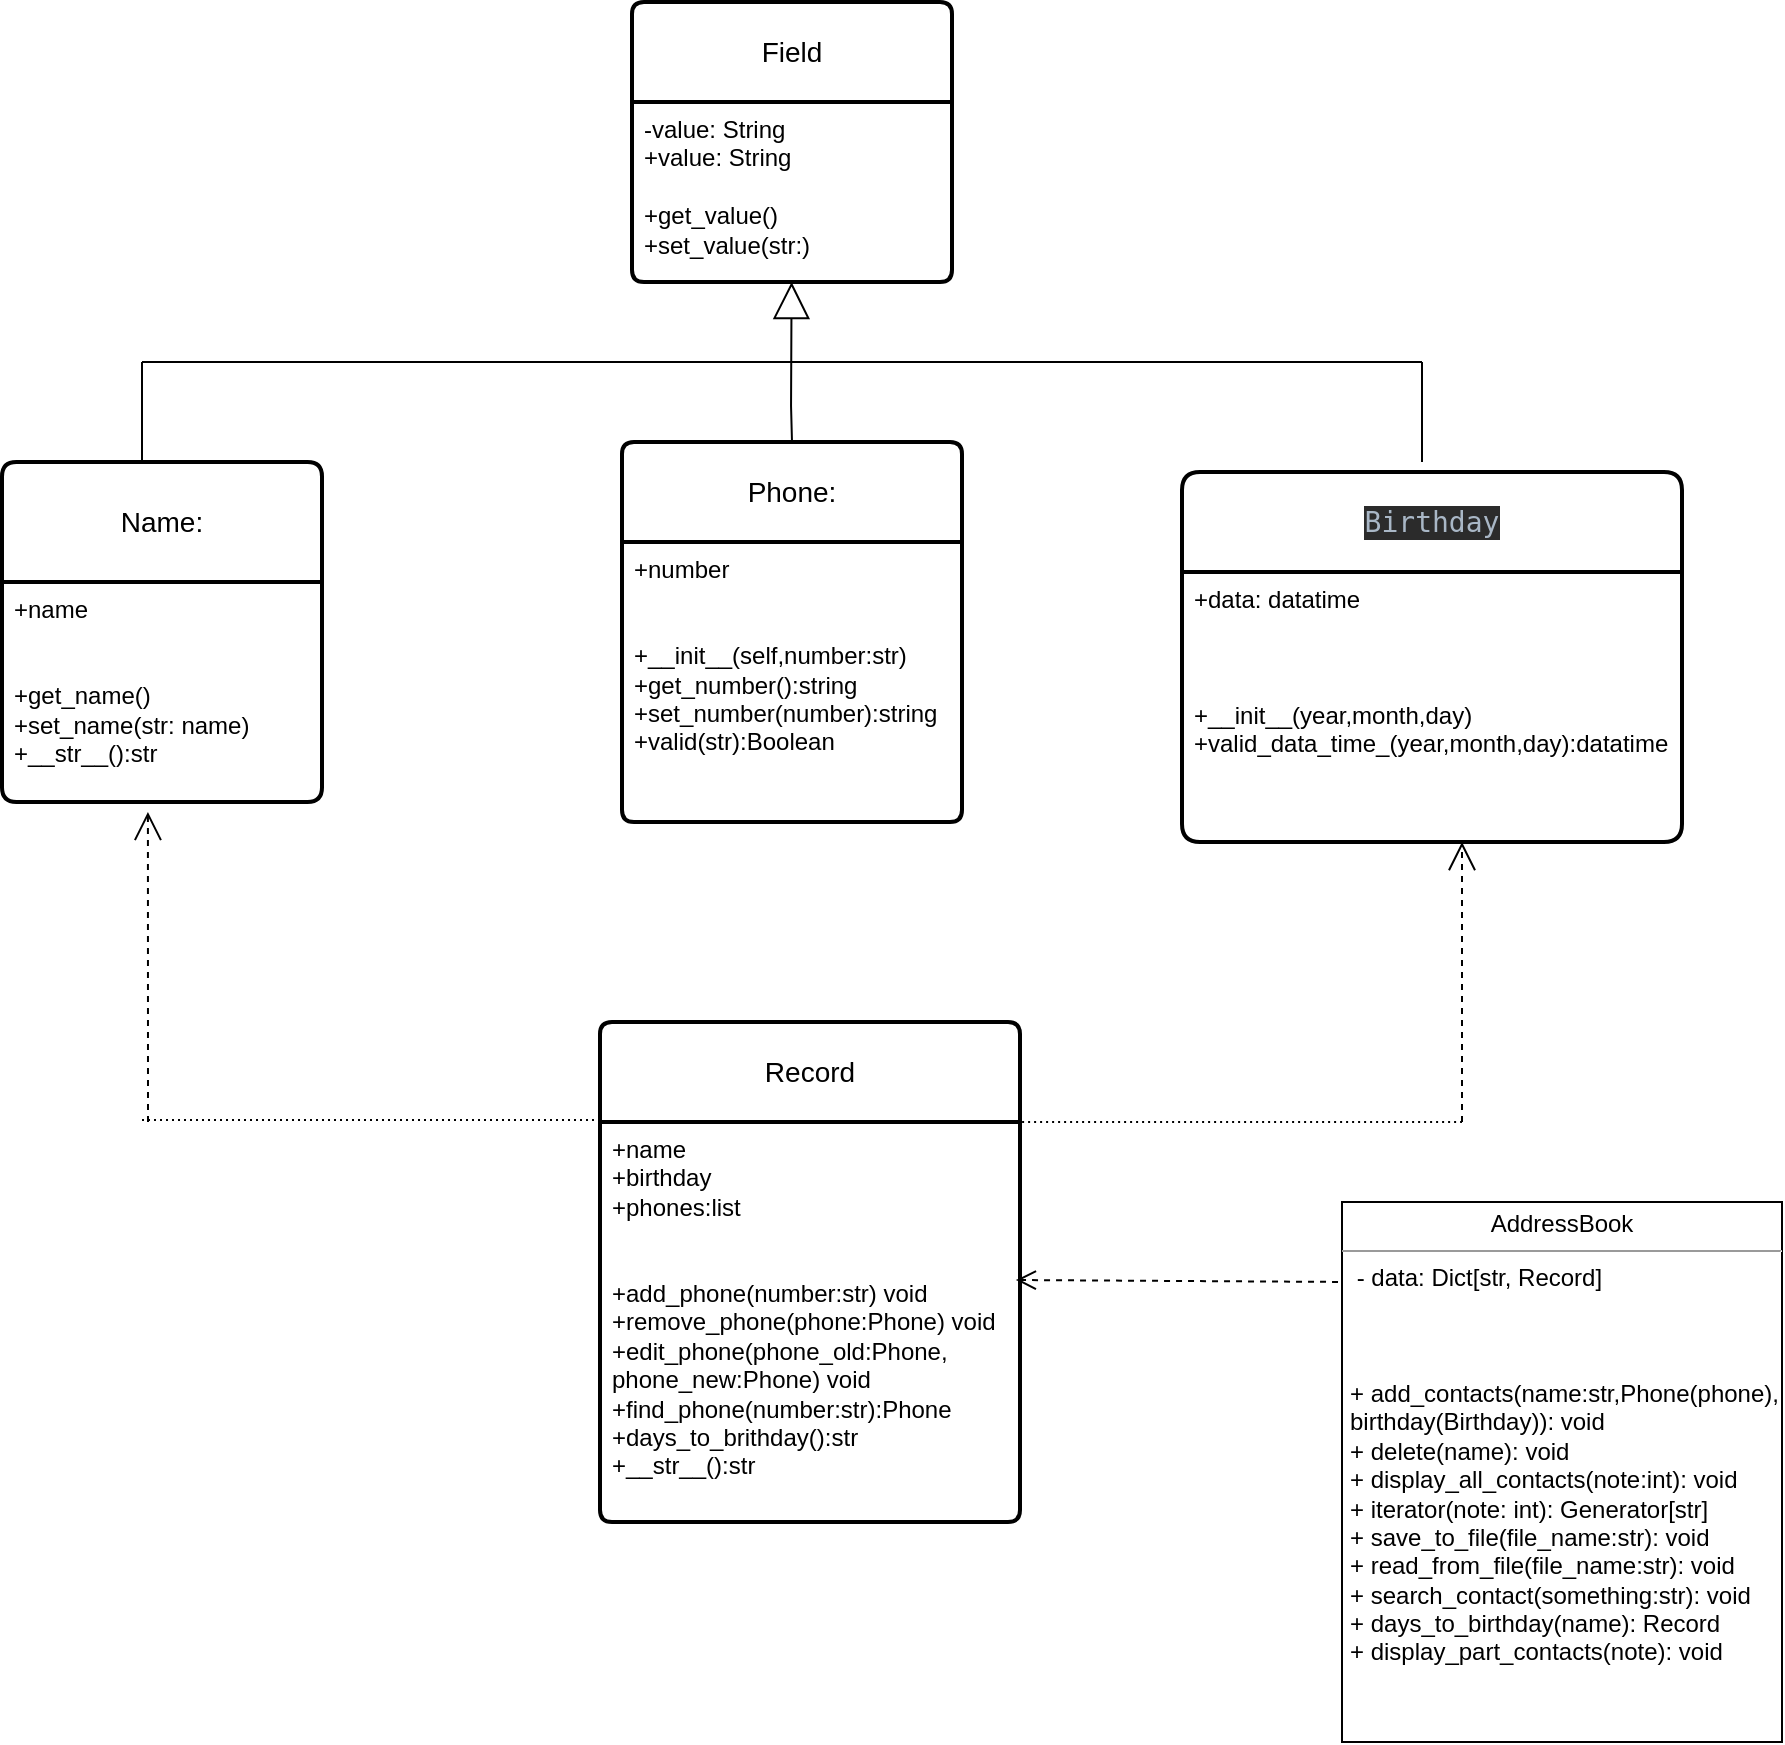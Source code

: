 <mxfile version="22.1.4" type="github">
  <diagram name="Страница — 1" id="X3VeIbHIuKRe2wRQN4YN">
    <mxGraphModel dx="1393" dy="1935" grid="1" gridSize="10" guides="1" tooltips="1" connect="1" arrows="1" fold="1" page="1" pageScale="1" pageWidth="827" pageHeight="1169" math="0" shadow="0">
      <root>
        <mxCell id="0" />
        <mxCell id="1" parent="0" />
        <mxCell id="3DfxgjzltcPAwWGVboJJ-14" value="Field" style="swimlane;childLayout=stackLayout;horizontal=1;startSize=50;horizontalStack=0;rounded=1;fontSize=14;fontStyle=0;strokeWidth=2;resizeParent=0;resizeLast=1;shadow=0;dashed=0;align=center;arcSize=4;whiteSpace=wrap;html=1;" parent="1" vertex="1">
          <mxGeometry x="325" y="-100" width="160" height="140" as="geometry" />
        </mxCell>
        <mxCell id="3DfxgjzltcPAwWGVboJJ-15" value="-value: String&lt;br&gt;+value: String&lt;br&gt;&lt;br&gt;+get_value()&lt;br&gt;+set_value(str:)&amp;nbsp;" style="align=left;strokeColor=none;fillColor=none;spacingLeft=4;fontSize=12;verticalAlign=top;resizable=0;rotatable=0;part=1;html=1;" parent="3DfxgjzltcPAwWGVboJJ-14" vertex="1">
          <mxGeometry y="50" width="160" height="90" as="geometry" />
        </mxCell>
        <mxCell id="3DfxgjzltcPAwWGVboJJ-20" value="Name:" style="swimlane;childLayout=stackLayout;horizontal=1;startSize=60;horizontalStack=0;rounded=1;fontSize=14;fontStyle=0;strokeWidth=2;resizeParent=0;resizeLast=1;shadow=0;dashed=0;align=center;arcSize=4;whiteSpace=wrap;html=1;" parent="1" vertex="1">
          <mxGeometry x="10" y="130" width="160" height="170" as="geometry" />
        </mxCell>
        <mxCell id="3DfxgjzltcPAwWGVboJJ-21" value="+name&lt;br&gt;&lt;br&gt;&lt;br&gt;+get_name()&lt;br&gt;+set_name(str: name)&lt;br&gt;+__str__():str" style="align=left;strokeColor=none;fillColor=none;spacingLeft=4;fontSize=12;verticalAlign=top;resizable=0;rotatable=0;part=1;html=1;" parent="3DfxgjzltcPAwWGVboJJ-20" vertex="1">
          <mxGeometry y="60" width="160" height="110" as="geometry" />
        </mxCell>
        <mxCell id="3DfxgjzltcPAwWGVboJJ-22" value="Phone:" style="swimlane;childLayout=stackLayout;horizontal=1;startSize=50;horizontalStack=0;rounded=1;fontSize=14;fontStyle=0;strokeWidth=2;resizeParent=0;resizeLast=1;shadow=0;dashed=0;align=center;arcSize=4;whiteSpace=wrap;html=1;" parent="1" vertex="1">
          <mxGeometry x="320" y="120" width="170" height="190" as="geometry" />
        </mxCell>
        <mxCell id="3DfxgjzltcPAwWGVboJJ-23" value="+number&lt;br&gt;&lt;br&gt;&lt;br&gt;+__init__(self,number:str)&lt;br&gt;+get_number():string&lt;br&gt;+set_number(number):string&lt;br&gt;+valid(str):Boolean" style="align=left;strokeColor=none;fillColor=none;spacingLeft=4;fontSize=12;verticalAlign=top;resizable=0;rotatable=0;part=1;html=1;" parent="3DfxgjzltcPAwWGVboJJ-22" vertex="1">
          <mxGeometry y="50" width="170" height="140" as="geometry" />
        </mxCell>
        <mxCell id="3DfxgjzltcPAwWGVboJJ-24" value="&lt;pre style=&quot;background-color:#2b2b2b;color:#a9b7c6;font-family:&#39;JetBrains Mono&#39;,monospace;font-size:11,3pt;&quot;&gt;Birthday&lt;/pre&gt;" style="swimlane;childLayout=stackLayout;horizontal=1;startSize=50;horizontalStack=0;rounded=1;fontSize=14;fontStyle=0;strokeWidth=2;resizeParent=0;resizeLast=1;shadow=0;dashed=0;align=center;arcSize=6;whiteSpace=wrap;html=1;strokeColor=#000000;" parent="1" vertex="1">
          <mxGeometry x="600" y="135" width="250" height="185" as="geometry" />
        </mxCell>
        <mxCell id="D8KGjn5NtqB0nxPr30d0-5" value="+data: datatime&lt;br&gt;&lt;br&gt;&lt;br&gt;&lt;br&gt;+__init__(year,month,day)&lt;br&gt;+valid_data_time_(year,month,day):datatime" style="align=left;strokeColor=none;fillColor=none;spacingLeft=4;fontSize=12;verticalAlign=top;resizable=0;rotatable=0;part=1;html=1;" parent="3DfxgjzltcPAwWGVboJJ-24" vertex="1">
          <mxGeometry y="50" width="250" height="135" as="geometry" />
        </mxCell>
        <mxCell id="sjK6yC8xb2U0CJzyWR12-1" value="Record" style="swimlane;childLayout=stackLayout;horizontal=1;startSize=50;horizontalStack=0;rounded=1;fontSize=14;fontStyle=0;strokeWidth=2;resizeParent=0;resizeLast=1;shadow=0;dashed=0;align=center;arcSize=4;whiteSpace=wrap;html=1;" parent="1" vertex="1">
          <mxGeometry x="309" y="410" width="210" height="250" as="geometry" />
        </mxCell>
        <mxCell id="sjK6yC8xb2U0CJzyWR12-2" value="+name&lt;br&gt;+birthday&lt;br&gt;+phones:list&lt;br&gt;&lt;br&gt;&lt;br&gt;+add_phone(number:str) void&lt;br&gt;+remove_phone(phone:Phone) void&lt;br&gt;+edit_phone(phone_old:Phone,&lt;br&gt;phone_new:Phone) void&lt;br&gt;+find_phone(number:str):Phone&lt;br&gt;+days_to_brithday():str&lt;br&gt;+__str__():str" style="align=left;strokeColor=none;fillColor=none;spacingLeft=4;fontSize=12;verticalAlign=top;resizable=0;rotatable=0;part=1;html=1;" parent="sjK6yC8xb2U0CJzyWR12-1" vertex="1">
          <mxGeometry y="50" width="210" height="200" as="geometry" />
        </mxCell>
        <mxCell id="dScdEsddfQJycuSrdLZz-14" value="" style="endArrow=block;endSize=16;endFill=0;html=1;rounded=0;exitX=0.5;exitY=0;exitDx=0;exitDy=0;" parent="1" source="3DfxgjzltcPAwWGVboJJ-22" target="3DfxgjzltcPAwWGVboJJ-15" edge="1">
          <mxGeometry width="160" relative="1" as="geometry">
            <mxPoint x="405.52" y="151.98" as="sourcePoint" />
            <mxPoint x="404.48" y="50.0" as="targetPoint" />
            <Array as="points">
              <mxPoint x="404.52" y="101.98" />
            </Array>
          </mxGeometry>
        </mxCell>
        <mxCell id="dScdEsddfQJycuSrdLZz-16" value="" style="endArrow=none;html=1;rounded=0;" parent="1" edge="1">
          <mxGeometry relative="1" as="geometry">
            <mxPoint x="80" y="80" as="sourcePoint" />
            <mxPoint x="720" y="80" as="targetPoint" />
            <Array as="points" />
          </mxGeometry>
        </mxCell>
        <mxCell id="dScdEsddfQJycuSrdLZz-20" value="" style="endArrow=none;html=1;rounded=0;" parent="1" edge="1">
          <mxGeometry relative="1" as="geometry">
            <mxPoint x="80" y="130" as="sourcePoint" />
            <mxPoint x="80" y="80" as="targetPoint" />
            <Array as="points">
              <mxPoint x="80" y="80" />
            </Array>
          </mxGeometry>
        </mxCell>
        <mxCell id="dScdEsddfQJycuSrdLZz-21" value="" style="resizable=0;html=1;whiteSpace=wrap;align=right;verticalAlign=bottom;" parent="dScdEsddfQJycuSrdLZz-20" connectable="0" vertex="1">
          <mxGeometry x="1" relative="1" as="geometry" />
        </mxCell>
        <mxCell id="dScdEsddfQJycuSrdLZz-22" value="" style="endArrow=none;html=1;rounded=0;" parent="1" edge="1">
          <mxGeometry relative="1" as="geometry">
            <mxPoint x="720" y="130" as="sourcePoint" />
            <mxPoint x="720" y="80" as="targetPoint" />
          </mxGeometry>
        </mxCell>
        <mxCell id="dScdEsddfQJycuSrdLZz-24" value="&lt;p style=&quot;margin:0px;margin-top:4px;text-align:center;&quot;&gt; AddressBook&lt;br&gt;&lt;/p&gt;&lt;hr size=&quot;1&quot;&gt;&lt;p style=&quot;margin:0px;margin-left:4px;&quot;&gt;&amp;nbsp;- data: Dict[str, Record]&lt;br&gt;&lt;br&gt;&lt;/p&gt;&lt;p style=&quot;margin:0px;margin-left:4px;&quot;&gt;&lt;br&gt;&lt;/p&gt;&lt;p style=&quot;margin:0px;margin-left:4px;&quot;&gt;&lt;br&gt;&lt;/p&gt;&lt;p style=&quot;margin:0px;margin-left:4px;&quot;&gt;+ add_contacts(name:str,Phone(phone),&lt;/p&gt;&lt;p style=&quot;margin:0px;margin-left:4px;&quot;&gt;birthday(Birthday)): void&lt;br&gt;+ delete(name): void&amp;nbsp;&lt;br&gt;+ display_all_contacts(note:int): void&lt;br&gt;+ iterator(note: int): Generator[str]&lt;br&gt;+ save_to_file(file_name:str): void&lt;br&gt;+ read_from_file(file_name:str): void&lt;br&gt;+ search_contact(something:str): void&lt;br&gt;+ days_to_birthday(name): Record&lt;br&gt;+ display_part_contacts(note): void&lt;br&gt;&lt;/p&gt;" style="verticalAlign=top;align=left;overflow=fill;fontSize=12;fontFamily=Helvetica;html=1;whiteSpace=wrap;" parent="1" vertex="1">
          <mxGeometry x="680" y="500" width="220" height="270" as="geometry" />
        </mxCell>
        <mxCell id="D8KGjn5NtqB0nxPr30d0-18" value="" style="endArrow=open;endSize=12;dashed=1;html=1;rounded=0;" parent="1" edge="1">
          <mxGeometry width="160" relative="1" as="geometry">
            <mxPoint x="740" y="460" as="sourcePoint" />
            <mxPoint x="740" y="320" as="targetPoint" />
            <Array as="points" />
          </mxGeometry>
        </mxCell>
        <mxCell id="D8KGjn5NtqB0nxPr30d0-19" value="" style="endArrow=none;html=1;rounded=0;dashed=1;dashPattern=1 2;exitX=1.005;exitY=0.2;exitDx=0;exitDy=0;exitPerimeter=0;" parent="1" source="sjK6yC8xb2U0CJzyWR12-1" edge="1">
          <mxGeometry relative="1" as="geometry">
            <mxPoint x="530" y="440" as="sourcePoint" />
            <mxPoint x="740" y="460" as="targetPoint" />
          </mxGeometry>
        </mxCell>
        <mxCell id="D8KGjn5NtqB0nxPr30d0-20" value="" style="resizable=0;html=1;whiteSpace=wrap;align=left;verticalAlign=bottom;" parent="D8KGjn5NtqB0nxPr30d0-19" connectable="0" vertex="1">
          <mxGeometry x="-1" relative="1" as="geometry" />
        </mxCell>
        <mxCell id="D8KGjn5NtqB0nxPr30d0-21" value="" style="resizable=0;html=1;whiteSpace=wrap;align=right;verticalAlign=bottom;" parent="D8KGjn5NtqB0nxPr30d0-19" connectable="0" vertex="1">
          <mxGeometry x="1" relative="1" as="geometry" />
        </mxCell>
        <mxCell id="D8KGjn5NtqB0nxPr30d0-23" value="" style="endArrow=open;endSize=12;dashed=1;html=1;rounded=0;entryX=0.456;entryY=1.045;entryDx=0;entryDy=0;entryPerimeter=0;" parent="1" target="3DfxgjzltcPAwWGVboJJ-21" edge="1">
          <mxGeometry width="160" relative="1" as="geometry">
            <mxPoint x="83" y="460" as="sourcePoint" />
            <mxPoint x="690" y="440" as="targetPoint" />
          </mxGeometry>
        </mxCell>
        <mxCell id="D8KGjn5NtqB0nxPr30d0-25" value="" style="endArrow=none;html=1;rounded=0;dashed=1;dashPattern=1 2;entryX=-0.014;entryY=0.196;entryDx=0;entryDy=0;entryPerimeter=0;" parent="1" target="sjK6yC8xb2U0CJzyWR12-1" edge="1">
          <mxGeometry relative="1" as="geometry">
            <mxPoint x="80" y="459" as="sourcePoint" />
            <mxPoint x="310" y="440" as="targetPoint" />
          </mxGeometry>
        </mxCell>
        <mxCell id="D8KGjn5NtqB0nxPr30d0-26" value="" style="resizable=0;html=1;whiteSpace=wrap;align=right;verticalAlign=bottom;" parent="D8KGjn5NtqB0nxPr30d0-25" connectable="0" vertex="1">
          <mxGeometry x="1" relative="1" as="geometry" />
        </mxCell>
        <mxCell id="meu6wXCwKkjSk_sux5sU-2" value="" style="html=1;verticalAlign=bottom;endArrow=open;dashed=1;endSize=8;curved=0;rounded=0;entryX=0.99;entryY=0.395;entryDx=0;entryDy=0;entryPerimeter=0;exitX=-0.009;exitY=0.148;exitDx=0;exitDy=0;exitPerimeter=0;" edge="1" parent="1" source="dScdEsddfQJycuSrdLZz-24" target="sjK6yC8xb2U0CJzyWR12-2">
          <mxGeometry relative="1" as="geometry">
            <mxPoint x="650" y="540" as="sourcePoint" />
            <mxPoint x="570" y="540" as="targetPoint" />
          </mxGeometry>
        </mxCell>
      </root>
    </mxGraphModel>
  </diagram>
</mxfile>
